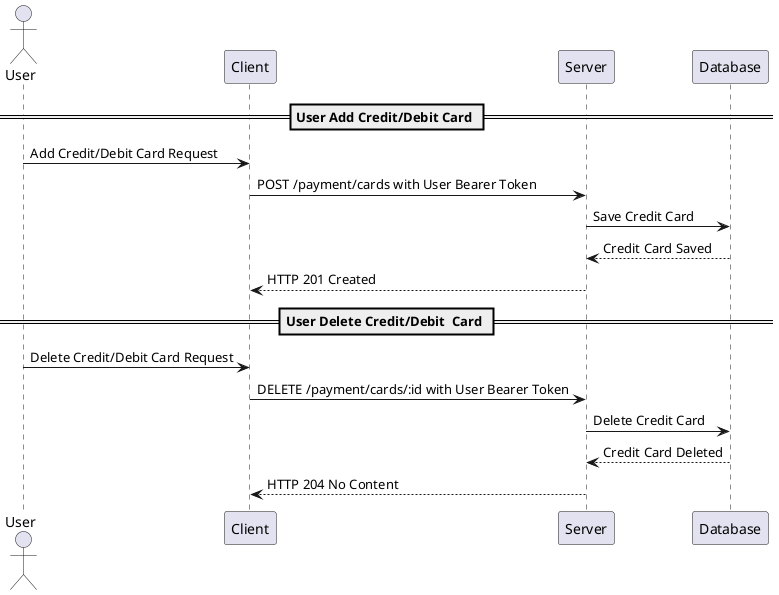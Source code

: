 @startuml



actor User
participant Client
participant Server
participant Database

== User Add Credit/Debit Card ==
User -> Client : Add Credit/Debit Card Request
Client -> Server : POST /payment/cards with User Bearer Token
Server -> Database : Save Credit Card
Database --> Server : Credit Card Saved
Server --> Client : HTTP 201 Created

== User Delete Credit/Debit  Card ==
User -> Client : Delete Credit/Debit Card Request
Client -> Server : DELETE /payment/cards/:id with User Bearer Token
Server -> Database : Delete Credit Card
Database --> Server : Credit Card Deleted
Server --> Client : HTTP 204 No Content

@enduml